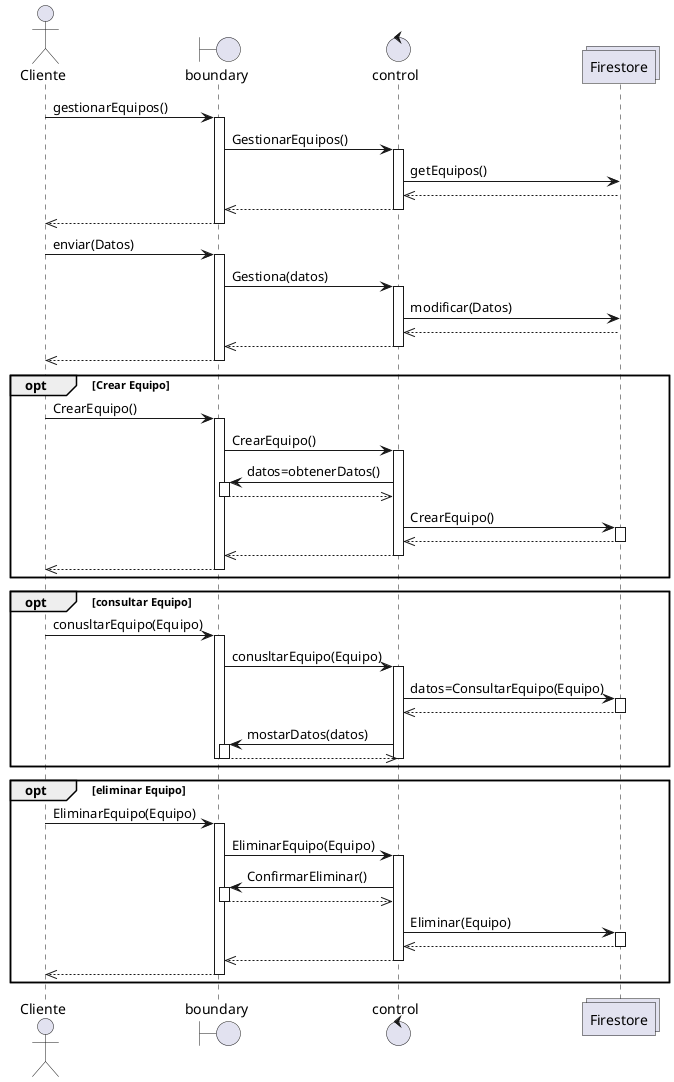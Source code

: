@startuml Administrar Equipos 
actor "Cliente" as Administrador 
boundary boundary
control control
collections Firestore as Usuarios 
Administrador->boundary: gestionarEquipos()
activate boundary
boundary->control:GestionarEquipos()
activate control
control->Usuarios:getEquipos()
control<<--Usuarios
deactivate Usuarios
boundary<<--control
deactivate control
Administrador<<--boundary
deactivate boundary

Administrador->boundary: enviar(Datos)
activate boundary
boundary->control:Gestiona(datos)
activate control
control->Usuarios:modificar(Datos)
control<<--Usuarios
deactivate Usuarios
boundary<<--control
deactivate control
Administrador<<--boundary
deactivate boundary


opt Crear Equipo
    Administrador->boundary: CrearEquipo()
    activate boundary
    boundary->control:CrearEquipo()
    activate control
    boundary<-control:datos=obtenerDatos()
    activate boundary
    boundary-->>control
    deactivate boundary
    control->Usuarios:CrearEquipo()
    activate Usuarios
    control<<--Usuarios
    deactivate Usuarios
    boundary <<-- control
    deactivate control
    Administrador<<--boundary
    deactivate boundary
end


opt consultar Equipo
    Administrador->boundary: conusltarEquipo(Equipo)
    activate boundary
    boundary->control:conusltarEquipo(Equipo)
    activate control
    control->Usuarios:datos=ConsultarEquipo(Equipo)
    activate Usuarios
    control<<--Usuarios
    deactivate Usuarios
    boundary <- control:mostarDatos(datos)
    activate boundary
    boundary-->>control
    deactivate boundary
    deactivate control
    deactivate boundary
end


opt eliminar Equipo
    Administrador->boundary: EliminarEquipo(Equipo)
    activate boundary
    boundary->control:EliminarEquipo(Equipo)
    activate control
    boundary<-control:ConfirmarEliminar()
    activate boundary
    boundary-->>control
    deactivate boundary
    control->Usuarios:Eliminar(Equipo)
    activate Usuarios
    control<<--Usuarios
    deactivate Usuarios
    boundary <<-- control
    deactivate control
    Administrador<<--boundary
    deactivate boundary
end


@enduml